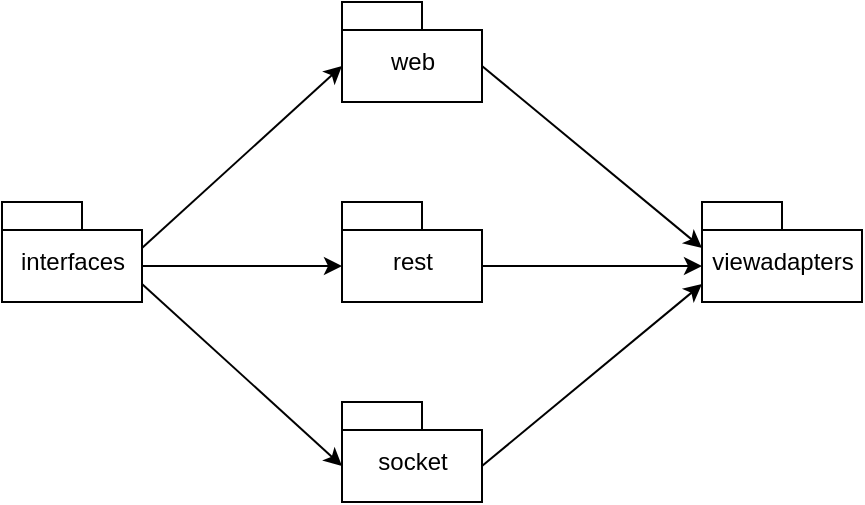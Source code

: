 <mxfile version="10.6.5" type="github"><diagram id="gxr-VAeHvpP34Aiz-WQF" name="Page-1"><mxGraphModel dx="918" dy="490" grid="1" gridSize="10" guides="1" tooltips="1" connect="1" arrows="1" fold="1" page="1" pageScale="1" pageWidth="850" pageHeight="1100" math="0" shadow="0"><root><mxCell id="0"/><mxCell id="1" parent="0"/><mxCell id="OPl5xxG5K-q2xtSxJAYf-1" value="&lt;span style=&quot;font-weight: normal&quot;&gt;interfaces&lt;/span&gt;" style="shape=folder;fontStyle=1;spacingTop=10;tabWidth=40;tabHeight=14;tabPosition=left;html=1;" parent="1" vertex="1"><mxGeometry x="130" y="240" width="70" height="50" as="geometry"/></mxCell><mxCell id="OPl5xxG5K-q2xtSxJAYf-2" value="&lt;span style=&quot;font-weight: normal&quot;&gt;web&lt;/span&gt;" style="shape=folder;fontStyle=1;spacingTop=10;tabWidth=40;tabHeight=14;tabPosition=left;html=1;" parent="1" vertex="1"><mxGeometry x="300" y="140" width="70" height="50" as="geometry"/></mxCell><mxCell id="OPl5xxG5K-q2xtSxJAYf-3" value="&lt;span style=&quot;font-weight: normal&quot;&gt;rest&lt;/span&gt;" style="shape=folder;fontStyle=1;spacingTop=10;tabWidth=40;tabHeight=14;tabPosition=left;html=1;" parent="1" vertex="1"><mxGeometry x="300" y="240" width="70" height="50" as="geometry"/></mxCell><mxCell id="OPl5xxG5K-q2xtSxJAYf-4" value="&lt;span style=&quot;font-weight: normal&quot;&gt;socket&lt;/span&gt;" style="shape=folder;fontStyle=1;spacingTop=10;tabWidth=40;tabHeight=14;tabPosition=left;html=1;" parent="1" vertex="1"><mxGeometry x="300" y="340" width="70" height="50" as="geometry"/></mxCell><mxCell id="OPl5xxG5K-q2xtSxJAYf-5" value="&lt;span style=&quot;font-weight: normal&quot;&gt;viewadapters&lt;/span&gt;" style="shape=folder;fontStyle=1;spacingTop=10;tabWidth=40;tabHeight=14;tabPosition=left;html=1;" parent="1" vertex="1"><mxGeometry x="480" y="240" width="80" height="50" as="geometry"/></mxCell><mxCell id="OPl5xxG5K-q2xtSxJAYf-6" value="" style="endArrow=classic;html=1;entryX=0;entryY=0;entryDx=0;entryDy=32;entryPerimeter=0;exitX=0;exitY=0;exitDx=70;exitDy=23;exitPerimeter=0;" parent="1" source="OPl5xxG5K-q2xtSxJAYf-1" target="OPl5xxG5K-q2xtSxJAYf-2" edge="1"><mxGeometry width="50" height="50" relative="1" as="geometry"><mxPoint x="130" y="460" as="sourcePoint"/><mxPoint x="180" y="410" as="targetPoint"/></mxGeometry></mxCell><mxCell id="OPl5xxG5K-q2xtSxJAYf-7" value="" style="endArrow=classic;html=1;entryX=0;entryY=0;entryDx=0;entryDy=32;entryPerimeter=0;exitX=0;exitY=0;exitDx=70;exitDy=32;exitPerimeter=0;" parent="1" source="OPl5xxG5K-q2xtSxJAYf-1" target="OPl5xxG5K-q2xtSxJAYf-3" edge="1"><mxGeometry width="50" height="50" relative="1" as="geometry"><mxPoint x="130" y="460" as="sourcePoint"/><mxPoint x="180" y="410" as="targetPoint"/></mxGeometry></mxCell><mxCell id="OPl5xxG5K-q2xtSxJAYf-8" value="" style="endArrow=classic;html=1;entryX=0;entryY=0;entryDx=0;entryDy=32;entryPerimeter=0;exitX=0;exitY=0;exitDx=70;exitDy=41;exitPerimeter=0;" parent="1" source="OPl5xxG5K-q2xtSxJAYf-1" target="OPl5xxG5K-q2xtSxJAYf-4" edge="1"><mxGeometry width="50" height="50" relative="1" as="geometry"><mxPoint x="210" y="282" as="sourcePoint"/><mxPoint x="310" y="282" as="targetPoint"/></mxGeometry></mxCell><mxCell id="OPl5xxG5K-q2xtSxJAYf-9" value="" style="endArrow=classic;html=1;exitX=0;exitY=0;exitDx=70;exitDy=32;exitPerimeter=0;entryX=0;entryY=0;entryDx=0;entryDy=32;entryPerimeter=0;" parent="1" source="OPl5xxG5K-q2xtSxJAYf-3" target="OPl5xxG5K-q2xtSxJAYf-5" edge="1"><mxGeometry width="50" height="50" relative="1" as="geometry"><mxPoint x="220" y="292" as="sourcePoint"/><mxPoint x="320" y="292" as="targetPoint"/></mxGeometry></mxCell><mxCell id="OPl5xxG5K-q2xtSxJAYf-10" value="" style="endArrow=classic;html=1;entryX=0;entryY=0;entryDx=0;entryDy=41;entryPerimeter=0;exitX=0;exitY=0;exitDx=70;exitDy=32;exitPerimeter=0;" parent="1" source="OPl5xxG5K-q2xtSxJAYf-4" target="OPl5xxG5K-q2xtSxJAYf-5" edge="1"><mxGeometry width="50" height="50" relative="1" as="geometry"><mxPoint x="210" y="282" as="sourcePoint"/><mxPoint x="310" y="282" as="targetPoint"/></mxGeometry></mxCell><mxCell id="OPl5xxG5K-q2xtSxJAYf-11" value="" style="endArrow=classic;html=1;entryX=0;entryY=0;entryDx=0;entryDy=23;entryPerimeter=0;exitX=0;exitY=0;exitDx=70;exitDy=32;exitPerimeter=0;" parent="1" source="OPl5xxG5K-q2xtSxJAYf-2" target="OPl5xxG5K-q2xtSxJAYf-5" edge="1"><mxGeometry width="50" height="50" relative="1" as="geometry"><mxPoint x="220" y="292" as="sourcePoint"/><mxPoint x="320" y="292" as="targetPoint"/></mxGeometry></mxCell></root></mxGraphModel></diagram></mxfile>